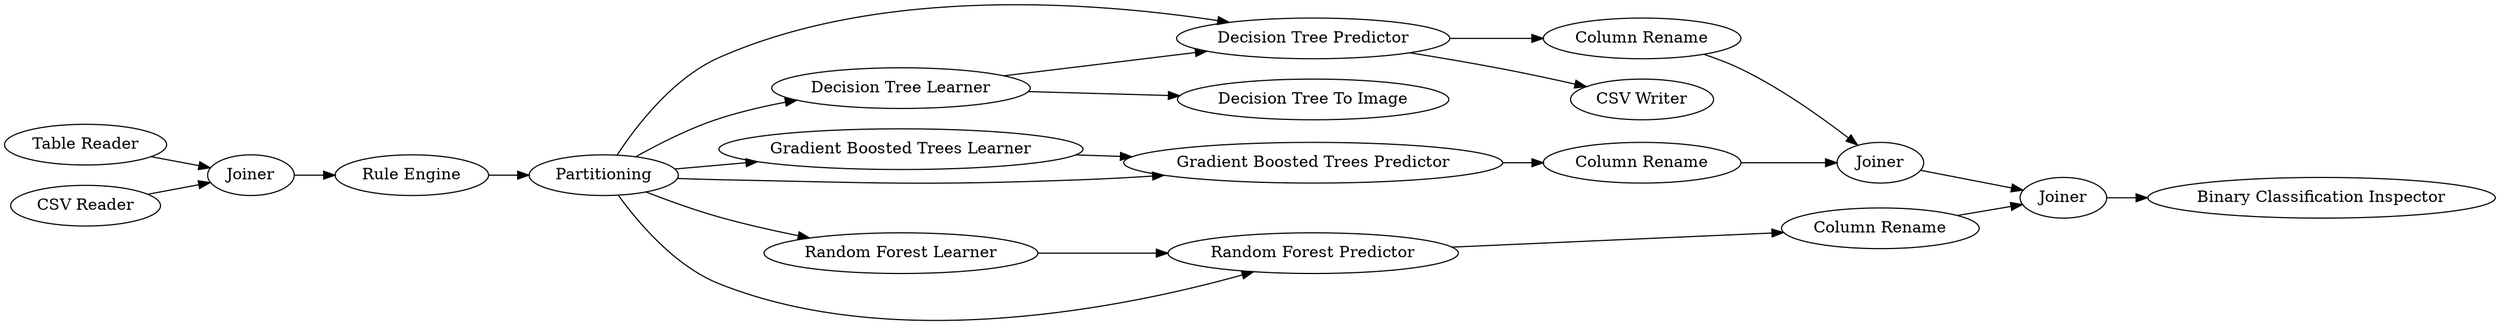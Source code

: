 digraph {
	1 [label="Table Reader"]
	2 [label="CSV Reader"]
	5 [label=Joiner]
	9 [label="Rule Engine"]
	10 [label="Decision Tree Learner"]
	11 [label="Decision Tree Predictor"]
	20 [label=Partitioning]
	21 [label="Binary Classification Inspector"]
	22 [label=Joiner]
	23 [label="Column Rename"]
	25 [label="Column Rename"]
	27 [label="Gradient Boosted Trees Learner"]
	28 [label="Gradient Boosted Trees Predictor"]
	30 [label="Random Forest Learner"]
	31 [label="Random Forest Predictor"]
	32 [label="Column Rename"]
	33 [label=Joiner]
	34 [label="Decision Tree To Image"]
	35 [label="CSV Writer"]
	1 -> 5
	2 -> 5
	5 -> 9
	9 -> 20
	10 -> 11
	10 -> 34
	11 -> 35
	11 -> 25
	20 -> 28
	20 -> 30
	20 -> 31
	20 -> 27
	20 -> 10
	20 -> 11
	22 -> 33
	23 -> 22
	25 -> 22
	27 -> 28
	28 -> 23
	30 -> 31
	31 -> 32
	32 -> 33
	33 -> 21
	rankdir=LR
}
